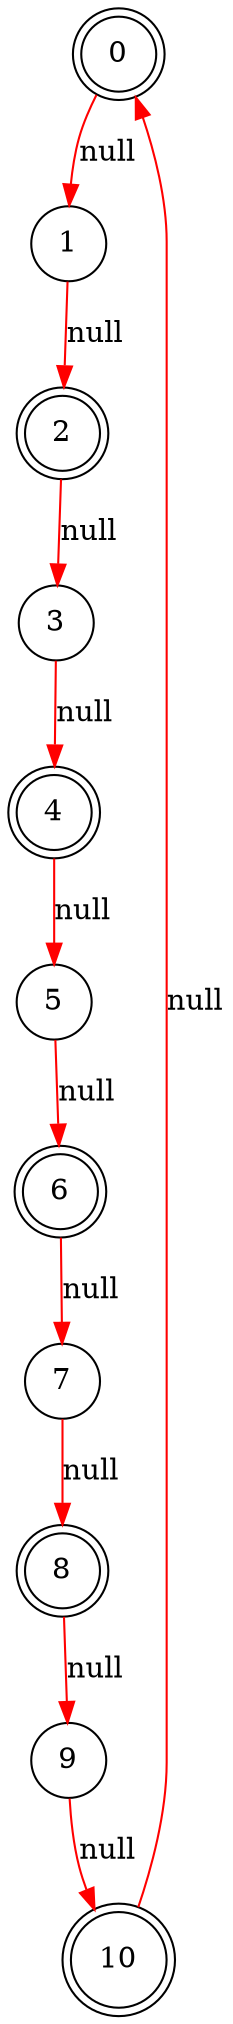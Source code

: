 digraph g {
// this is a preamble

	s0 [shape="doublecircle" label="0"];
	s1 [shape="circle" label="1"];
	s2 [shape="doublecircle" label="2"];
	s3 [shape="circle" label="3"];
	s4 [shape="doublecircle" label="4"];
	s5 [shape="circle" label="5"];
	s6 [shape="doublecircle" label="6"];
	s7 [shape="circle" label="7"];
	s8 [shape="doublecircle" label="8"];
	s9 [shape="circle" label="9"];
	s10 [shape="doublecircle" label="10"];
	s0 -> s1 [color="red" label="null"];
	s1 -> s2 [color="red" label="null"];
	s2 -> s3 [color="red" label="null"];
	s3 -> s4 [color="red" label="null"];
	s4 -> s5 [color="red" label="null"];
	s5 -> s6 [color="red" label="null"];
	s6 -> s7 [color="red" label="null"];
	s7 -> s8 [color="red" label="null"];
	s8 -> s9 [color="red" label="null"];
	s9 -> s10 [color="red" label="null"];
	s10 -> s0 [color="red" label="null"];

// this is a postamble

}
